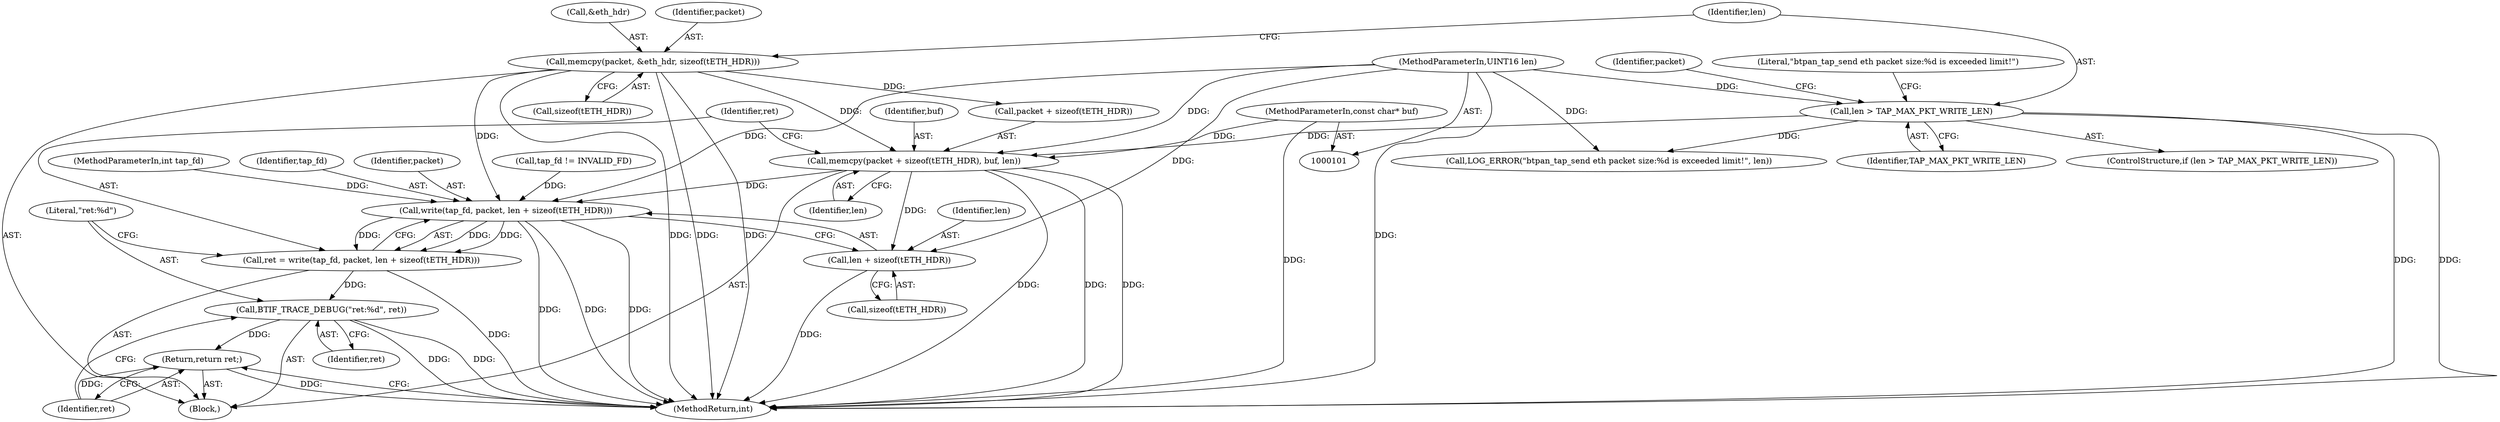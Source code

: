 digraph "0_Android_472271b153c5dc53c28beac55480a8d8434b2d5c_23@API" {
"1000159" [label="(Call,memcpy(packet + sizeof(tETH_HDR), buf, len))"];
"1000142" [label="(Call,memcpy(packet, &eth_hdr, sizeof(tETH_HDR)))"];
"1000106" [label="(MethodParameterIn,const char* buf)"];
"1000149" [label="(Call,len > TAP_MAX_PKT_WRITE_LEN)"];
"1000107" [label="(MethodParameterIn,UINT16 len)"];
"1000169" [label="(Call,write(tap_fd, packet, len + sizeof(tETH_HDR)))"];
"1000167" [label="(Call,ret = write(tap_fd, packet, len + sizeof(tETH_HDR)))"];
"1000176" [label="(Call,BTIF_TRACE_DEBUG(\"ret:%d\", ret))"];
"1000179" [label="(Return,return ret;)"];
"1000172" [label="(Call,len + sizeof(tETH_HDR))"];
"1000169" [label="(Call,write(tap_fd, packet, len + sizeof(tETH_HDR)))"];
"1000174" [label="(Call,sizeof(tETH_HDR))"];
"1000142" [label="(Call,memcpy(packet, &eth_hdr, sizeof(tETH_HDR)))"];
"1000176" [label="(Call,BTIF_TRACE_DEBUG(\"ret:%d\", ret))"];
"1000173" [label="(Identifier,len)"];
"1000167" [label="(Call,ret = write(tap_fd, packet, len + sizeof(tETH_HDR)))"];
"1000178" [label="(Identifier,ret)"];
"1000161" [label="(Identifier,packet)"];
"1000180" [label="(Identifier,ret)"];
"1000149" [label="(Call,len > TAP_MAX_PKT_WRITE_LEN)"];
"1000151" [label="(Identifier,TAP_MAX_PKT_WRITE_LEN)"];
"1000164" [label="(Identifier,buf)"];
"1000159" [label="(Call,memcpy(packet + sizeof(tETH_HDR), buf, len))"];
"1000148" [label="(ControlStructure,if (len > TAP_MAX_PKT_WRITE_LEN))"];
"1000143" [label="(Identifier,packet)"];
"1000116" [label="(Call,tap_fd != INVALID_FD)"];
"1000172" [label="(Call,len + sizeof(tETH_HDR))"];
"1000102" [label="(MethodParameterIn,int tap_fd)"];
"1000160" [label="(Call,packet + sizeof(tETH_HDR))"];
"1000184" [label="(MethodReturn,int)"];
"1000153" [label="(Call,LOG_ERROR(\"btpan_tap_send eth packet size:%d is exceeded limit!\", len))"];
"1000106" [label="(MethodParameterIn,const char* buf)"];
"1000144" [label="(Call,&eth_hdr)"];
"1000150" [label="(Identifier,len)"];
"1000179" [label="(Return,return ret;)"];
"1000165" [label="(Identifier,len)"];
"1000146" [label="(Call,sizeof(tETH_HDR))"];
"1000119" [label="(Block,)"];
"1000170" [label="(Identifier,tap_fd)"];
"1000177" [label="(Literal,\"ret:%d\")"];
"1000107" [label="(MethodParameterIn,UINT16 len)"];
"1000168" [label="(Identifier,ret)"];
"1000154" [label="(Literal,\"btpan_tap_send eth packet size:%d is exceeded limit!\")"];
"1000171" [label="(Identifier,packet)"];
"1000159" -> "1000119"  [label="AST: "];
"1000159" -> "1000165"  [label="CFG: "];
"1000160" -> "1000159"  [label="AST: "];
"1000164" -> "1000159"  [label="AST: "];
"1000165" -> "1000159"  [label="AST: "];
"1000168" -> "1000159"  [label="CFG: "];
"1000159" -> "1000184"  [label="DDG: "];
"1000159" -> "1000184"  [label="DDG: "];
"1000159" -> "1000184"  [label="DDG: "];
"1000142" -> "1000159"  [label="DDG: "];
"1000106" -> "1000159"  [label="DDG: "];
"1000149" -> "1000159"  [label="DDG: "];
"1000107" -> "1000159"  [label="DDG: "];
"1000159" -> "1000169"  [label="DDG: "];
"1000159" -> "1000172"  [label="DDG: "];
"1000142" -> "1000119"  [label="AST: "];
"1000142" -> "1000146"  [label="CFG: "];
"1000143" -> "1000142"  [label="AST: "];
"1000144" -> "1000142"  [label="AST: "];
"1000146" -> "1000142"  [label="AST: "];
"1000150" -> "1000142"  [label="CFG: "];
"1000142" -> "1000184"  [label="DDG: "];
"1000142" -> "1000184"  [label="DDG: "];
"1000142" -> "1000184"  [label="DDG: "];
"1000142" -> "1000160"  [label="DDG: "];
"1000142" -> "1000169"  [label="DDG: "];
"1000106" -> "1000101"  [label="AST: "];
"1000106" -> "1000184"  [label="DDG: "];
"1000149" -> "1000148"  [label="AST: "];
"1000149" -> "1000151"  [label="CFG: "];
"1000150" -> "1000149"  [label="AST: "];
"1000151" -> "1000149"  [label="AST: "];
"1000154" -> "1000149"  [label="CFG: "];
"1000161" -> "1000149"  [label="CFG: "];
"1000149" -> "1000184"  [label="DDG: "];
"1000149" -> "1000184"  [label="DDG: "];
"1000107" -> "1000149"  [label="DDG: "];
"1000149" -> "1000153"  [label="DDG: "];
"1000107" -> "1000101"  [label="AST: "];
"1000107" -> "1000184"  [label="DDG: "];
"1000107" -> "1000153"  [label="DDG: "];
"1000107" -> "1000169"  [label="DDG: "];
"1000107" -> "1000172"  [label="DDG: "];
"1000169" -> "1000167"  [label="AST: "];
"1000169" -> "1000172"  [label="CFG: "];
"1000170" -> "1000169"  [label="AST: "];
"1000171" -> "1000169"  [label="AST: "];
"1000172" -> "1000169"  [label="AST: "];
"1000167" -> "1000169"  [label="CFG: "];
"1000169" -> "1000184"  [label="DDG: "];
"1000169" -> "1000184"  [label="DDG: "];
"1000169" -> "1000184"  [label="DDG: "];
"1000169" -> "1000167"  [label="DDG: "];
"1000169" -> "1000167"  [label="DDG: "];
"1000169" -> "1000167"  [label="DDG: "];
"1000116" -> "1000169"  [label="DDG: "];
"1000102" -> "1000169"  [label="DDG: "];
"1000167" -> "1000119"  [label="AST: "];
"1000168" -> "1000167"  [label="AST: "];
"1000177" -> "1000167"  [label="CFG: "];
"1000167" -> "1000184"  [label="DDG: "];
"1000167" -> "1000176"  [label="DDG: "];
"1000176" -> "1000119"  [label="AST: "];
"1000176" -> "1000178"  [label="CFG: "];
"1000177" -> "1000176"  [label="AST: "];
"1000178" -> "1000176"  [label="AST: "];
"1000180" -> "1000176"  [label="CFG: "];
"1000176" -> "1000184"  [label="DDG: "];
"1000176" -> "1000184"  [label="DDG: "];
"1000176" -> "1000179"  [label="DDG: "];
"1000179" -> "1000119"  [label="AST: "];
"1000179" -> "1000180"  [label="CFG: "];
"1000180" -> "1000179"  [label="AST: "];
"1000184" -> "1000179"  [label="CFG: "];
"1000179" -> "1000184"  [label="DDG: "];
"1000180" -> "1000179"  [label="DDG: "];
"1000172" -> "1000174"  [label="CFG: "];
"1000173" -> "1000172"  [label="AST: "];
"1000174" -> "1000172"  [label="AST: "];
"1000172" -> "1000184"  [label="DDG: "];
}
